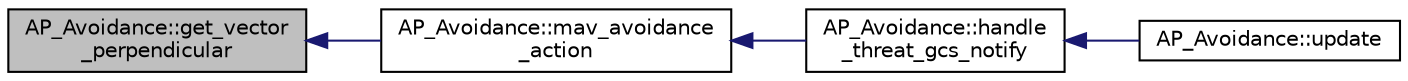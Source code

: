 digraph "AP_Avoidance::get_vector_perpendicular"
{
 // INTERACTIVE_SVG=YES
  edge [fontname="Helvetica",fontsize="10",labelfontname="Helvetica",labelfontsize="10"];
  node [fontname="Helvetica",fontsize="10",shape=record];
  rankdir="LR";
  Node1 [label="AP_Avoidance::get_vector\l_perpendicular",height=0.2,width=0.4,color="black", fillcolor="grey75", style="filled", fontcolor="black"];
  Node1 -> Node2 [dir="back",color="midnightblue",fontsize="10",style="solid",fontname="Helvetica"];
  Node2 [label="AP_Avoidance::mav_avoidance\l_action",height=0.2,width=0.4,color="black", fillcolor="white", style="filled",URL="$classAP__Avoidance.html#ae3a540ca8d21a7850438cad1ba071a2f"];
  Node2 -> Node3 [dir="back",color="midnightblue",fontsize="10",style="solid",fontname="Helvetica"];
  Node3 [label="AP_Avoidance::handle\l_threat_gcs_notify",height=0.2,width=0.4,color="black", fillcolor="white", style="filled",URL="$classAP__Avoidance.html#adc8a3f773458736daeec7b63edd068ba"];
  Node3 -> Node4 [dir="back",color="midnightblue",fontsize="10",style="solid",fontname="Helvetica"];
  Node4 [label="AP_Avoidance::update",height=0.2,width=0.4,color="black", fillcolor="white", style="filled",URL="$classAP__Avoidance.html#a37059296c298d5f6d9a5fb11bab4d329"];
}

